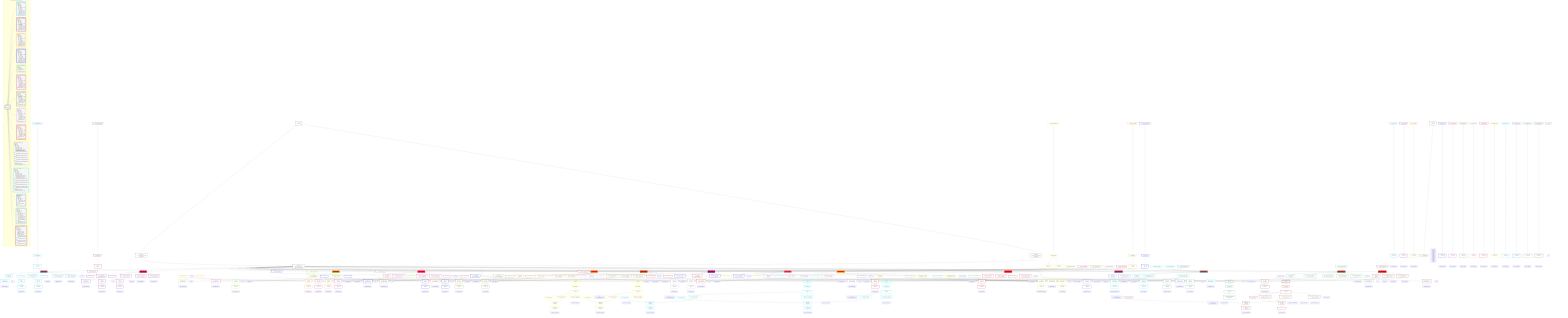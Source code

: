 graph TD
    classDef path fill:#eee,stroke:#000,color:#000
    classDef plan fill:#fff,stroke-width:3px,color:#000
    classDef itemplan fill:#fff,stroke-width:6px,color:#000
    classDef sideeffectplan fill:#f00,stroke-width:6px,color:#000
    classDef bucket fill:#f6f6f6,color:#000,stroke-width:6px,text-align:left


    %% define plans
    __Value0["__Value[0∈0]"]:::plan
    __Value3["__Value[3∈0]<br />ᐸcontextᐳ"]:::plan
    __Value5["__Value[5∈0]<br />ᐸrootValueᐳ"]:::plan
    __TrackedObject6["__TrackedObject[6∈0]"]:::plan
    __InputStaticLeaf9["__InputStaticLeaf[9∈1@1]"]:::plan
    Lambda10["Lambda[10∈1@1]"]:::plan
    Access11["Access[11∈1@1]<br />ᐸ10.1ᐳ"]:::plan
    Access13["Access[13∈0] {1,2,3,4,5,6,7,8,9,10,11,12,13,14}<br />ᐸ3.pgSettingsᐳ"]:::plan
    Access14["Access[14∈0] {1,2,3,4,5,6,7,8,9,10,11,12,13,14}<br />ᐸ3.withPgClientᐳ"]:::plan
    Object15["Object[15∈0] {1,2,3,4,5,6,7,8,9,10,11,12,13,14}<br />ᐸ{pgSettings,withPgClient}ᐳ"]:::plan
    PgDelete12[["PgDelete[12∈1@1]"]]:::sideeffectplan
    Object16["Object[16∈1@1]<br />ᐸ{result}ᐳ"]:::plan
    Access17["Access[17∈1@1]<br />ᐸ16.clientMutationIdᐳ"]:::plan
    Constant18["Constant[18∈1@1]"]:::plan
    PgClassExpression19["PgClassExpression[19∈1@1]<br />ᐸ__post__.”id”ᐳ"]:::plan
    List20["List[20∈1@1]<br />ᐸ18,19ᐳ"]:::plan
    Lambda21["Lambda[21∈1@1]<br />ᐸencodeᐳ"]:::plan
    Constant22["Constant[22∈1@1]"]:::plan
    List24["List[24∈1@1]<br />ᐸ22,19ᐳ"]:::plan
    Lambda25["Lambda[25∈1@1]<br />ᐸencodeᐳ"]:::plan
    PgClassExpression27["PgClassExpression[27∈1@1]<br />ᐸ__post__.”headline”ᐳ"]:::plan
    PgClassExpression28["PgClassExpression[28∈1@1]<br />ᐸ__post__.”author_id”ᐳ"]:::plan
    Constant29["Constant[29∈1@1]"]:::plan
    Lambda30["Lambda[30∈1@1]<br />ᐸencodeᐳ"]:::plan
    __InputStaticLeaf32["__InputStaticLeaf[32∈2@2]"]:::plan
    __InputStaticLeaf33["__InputStaticLeaf[33∈2@2]"]:::plan
    Lambda34["Lambda[34∈2@2]"]:::plan
    Access35["Access[35∈2@2]<br />ᐸ34.1ᐳ"]:::plan
    PgDelete36[["PgDelete[36∈2@2]"]]:::sideeffectplan
    Object40["Object[40∈2@2]<br />ᐸ{result,clientMutationId}ᐳ"]:::plan
    Access41["Access[41∈2@2]<br />ᐸ40.clientMutationIdᐳ"]:::plan
    Constant42["Constant[42∈2@2]"]:::plan
    PgClassExpression43["PgClassExpression[43∈2@2]<br />ᐸ__post__.”id”ᐳ"]:::plan
    List44["List[44∈2@2]<br />ᐸ42,43ᐳ"]:::plan
    Lambda45["Lambda[45∈2@2]<br />ᐸencodeᐳ"]:::plan
    Constant46["Constant[46∈2@2]"]:::plan
    List48["List[48∈2@2]<br />ᐸ46,43ᐳ"]:::plan
    Lambda49["Lambda[49∈2@2]<br />ᐸencodeᐳ"]:::plan
    PgClassExpression51["PgClassExpression[51∈2@2]<br />ᐸ__post__.”headline”ᐳ"]:::plan
    PgClassExpression52["PgClassExpression[52∈2@2]<br />ᐸ__post__.”author_id”ᐳ"]:::plan
    Constant53["Constant[53∈2@2]"]:::plan
    Lambda54["Lambda[54∈2@2]<br />ᐸencodeᐳ"]:::plan
    __InputStaticLeaf57["__InputStaticLeaf[57∈3@3]"]:::plan
    Lambda58["Lambda[58∈3@3]"]:::plan
    Access59["Access[59∈3@3]<br />ᐸ58.1ᐳ"]:::plan
    PgDelete60[["PgDelete[60∈3@3]"]]:::sideeffectplan
    Object64["Object[64∈3@3]<br />ᐸ{result}ᐳ"]:::plan
    Access65["Access[65∈3@3]<br />ᐸ64.clientMutationIdᐳ"]:::plan
    Constant66["Constant[66∈3@3]"]:::plan
    PgClassExpression67["PgClassExpression[67∈3@3]<br />ᐸ__post__.”id”ᐳ"]:::plan
    List68["List[68∈3@3]<br />ᐸ66,67ᐳ"]:::plan
    Lambda69["Lambda[69∈3@3]<br />ᐸencodeᐳ"]:::plan
    Constant70["Constant[70∈3@3]"]:::plan
    List72["List[72∈3@3]<br />ᐸ70,67ᐳ"]:::plan
    Lambda73["Lambda[73∈3@3]<br />ᐸencodeᐳ"]:::plan
    PgClassExpression75["PgClassExpression[75∈3@3]<br />ᐸ__post__.”headline”ᐳ"]:::plan
    PgClassExpression76["PgClassExpression[76∈3@3]<br />ᐸ__post__.”author_id”ᐳ"]:::plan
    Constant77["Constant[77∈3@3]"]:::plan
    Lambda78["Lambda[78∈3@3]<br />ᐸencodeᐳ"]:::plan
    __InputStaticLeaf80["__InputStaticLeaf[80∈4@4]"]:::plan
    __InputStaticLeaf81["__InputStaticLeaf[81∈4@4]"]:::plan
    Lambda82["Lambda[82∈4@4]"]:::plan
    Access83["Access[83∈4@4]<br />ᐸ82.1ᐳ"]:::plan
    PgDelete84[["PgDelete[84∈4@4]"]]:::sideeffectplan
    Object88["Object[88∈4@4]<br />ᐸ{result,clientMutationId}ᐳ"]:::plan
    Access89["Access[89∈4@4]<br />ᐸ88.clientMutationIdᐳ"]:::plan
    Constant90["Constant[90∈4@4]"]:::plan
    PgClassExpression91["PgClassExpression[91∈4@4]<br />ᐸ__post__.”id”ᐳ"]:::plan
    List92["List[92∈4@4]<br />ᐸ90,91ᐳ"]:::plan
    Lambda93["Lambda[93∈4@4]<br />ᐸencodeᐳ"]:::plan
    Constant94["Constant[94∈4@4]"]:::plan
    List96["List[96∈4@4]<br />ᐸ94,91ᐳ"]:::plan
    Lambda97["Lambda[97∈4@4]<br />ᐸencodeᐳ"]:::plan
    PgClassExpression99["PgClassExpression[99∈4@4]<br />ᐸ__post__.”headline”ᐳ"]:::plan
    PgClassExpression100["PgClassExpression[100∈4@4]<br />ᐸ__post__.”author_id”ᐳ"]:::plan
    Constant101["Constant[101∈4@4]"]:::plan
    Lambda102["Lambda[102∈4@4]<br />ᐸencodeᐳ"]:::plan
    __InputStaticLeaf104["__InputStaticLeaf[104∈5@5]"]:::plan
    __InputStaticLeaf105["__InputStaticLeaf[105∈5@5]"]:::plan
    PgDelete106[["PgDelete[106∈5@5]"]]:::sideeffectplan
    Object110["Object[110∈5@5]<br />ᐸ{result,clientMutationId}ᐳ"]:::plan
    Access111["Access[111∈5@5]<br />ᐸ110.clientMutationIdᐳ"]:::plan
    Constant112["Constant[112∈5@5]"]:::plan
    PgClassExpression113["PgClassExpression[113∈5@5]<br />ᐸ__types__.”id”ᐳ"]:::plan
    List114["List[114∈5@5]<br />ᐸ112,113ᐳ"]:::plan
    Lambda115["Lambda[115∈5@5]<br />ᐸencodeᐳ"]:::plan
    __InputStaticLeaf118["__InputStaticLeaf[118∈6@6]"]:::plan
    PgDelete119[["PgDelete[119∈6@6]"]]:::sideeffectplan
    Object123["Object[123∈6@6]<br />ᐸ{result}ᐳ"]:::plan
    Access124["Access[124∈6@6]<br />ᐸ123.clientMutationIdᐳ"]:::plan
    Constant125["Constant[125∈6@6]"]:::plan
    PgClassExpression126["PgClassExpression[126∈6@6]<br />ᐸ__post__.”id”ᐳ"]:::plan
    List127["List[127∈6@6]<br />ᐸ125,126ᐳ"]:::plan
    Lambda128["Lambda[128∈6@6]<br />ᐸencodeᐳ"]:::plan
    Constant129["Constant[129∈6@6]"]:::plan
    List131["List[131∈6@6]<br />ᐸ129,126ᐳ"]:::plan
    Lambda132["Lambda[132∈6@6]<br />ᐸencodeᐳ"]:::plan
    PgClassExpression134["PgClassExpression[134∈6@6]<br />ᐸ__post__.”headline”ᐳ"]:::plan
    PgClassExpression135["PgClassExpression[135∈6@6]<br />ᐸ__post__.”author_id”ᐳ"]:::plan
    Constant136["Constant[136∈6@6]"]:::plan
    Lambda137["Lambda[137∈6@6]<br />ᐸencodeᐳ"]:::plan
    __InputStaticLeaf139["__InputStaticLeaf[139∈7@7]"]:::plan
    __InputStaticLeaf140["__InputStaticLeaf[140∈7@7]"]:::plan
    PgDelete141[["PgDelete[141∈7@7]"]]:::sideeffectplan
    Object145["Object[145∈7@7]<br />ᐸ{result,clientMutationId}ᐳ"]:::plan
    Access146["Access[146∈7@7]<br />ᐸ145.clientMutationIdᐳ"]:::plan
    Constant147["Constant[147∈7@7]"]:::plan
    PgClassExpression148["PgClassExpression[148∈7@7]<br />ᐸ__post__.”id”ᐳ"]:::plan
    List149["List[149∈7@7]<br />ᐸ147,148ᐳ"]:::plan
    Lambda150["Lambda[150∈7@7]<br />ᐸencodeᐳ"]:::plan
    Constant151["Constant[151∈7@7]"]:::plan
    List153["List[153∈7@7]<br />ᐸ151,148ᐳ"]:::plan
    Lambda154["Lambda[154∈7@7]<br />ᐸencodeᐳ"]:::plan
    PgClassExpression156["PgClassExpression[156∈7@7]<br />ᐸ__post__.”headline”ᐳ"]:::plan
    PgClassExpression157["PgClassExpression[157∈7@7]<br />ᐸ__post__.”author_id”ᐳ"]:::plan
    Constant158["Constant[158∈7@7]"]:::plan
    Lambda159["Lambda[159∈7@7]<br />ᐸencodeᐳ"]:::plan
    __InputStaticLeaf162["__InputStaticLeaf[162∈8@8]"]:::plan
    PgDelete163[["PgDelete[163∈8@8]"]]:::sideeffectplan
    Object167["Object[167∈8@8]<br />ᐸ{result}ᐳ"]:::plan
    Access168["Access[168∈8@8]<br />ᐸ167.clientMutationIdᐳ"]:::plan
    Constant169["Constant[169∈8@8]"]:::plan
    PgClassExpression170["PgClassExpression[170∈8@8]<br />ᐸ__post__.”id”ᐳ"]:::plan
    List171["List[171∈8@8]<br />ᐸ169,170ᐳ"]:::plan
    Lambda172["Lambda[172∈8@8]<br />ᐸencodeᐳ"]:::plan
    Constant173["Constant[173∈8@8]"]:::plan
    List175["List[175∈8@8]<br />ᐸ173,170ᐳ"]:::plan
    Lambda176["Lambda[176∈8@8]<br />ᐸencodeᐳ"]:::plan
    PgClassExpression178["PgClassExpression[178∈8@8]<br />ᐸ__post__.”headline”ᐳ"]:::plan
    PgClassExpression179["PgClassExpression[179∈8@8]<br />ᐸ__post__.”author_id”ᐳ"]:::plan
    Constant180["Constant[180∈8@8]"]:::plan
    Lambda181["Lambda[181∈8@8]<br />ᐸencodeᐳ"]:::plan
    __InputStaticLeaf183["__InputStaticLeaf[183∈9@9]"]:::plan
    __InputStaticLeaf184["__InputStaticLeaf[184∈9@9]"]:::plan
    PgDelete185[["PgDelete[185∈9@9]"]]:::sideeffectplan
    Object189["Object[189∈9@9]<br />ᐸ{result,clientMutationId}ᐳ"]:::plan
    Access190["Access[190∈9@9]<br />ᐸ189.clientMutationIdᐳ"]:::plan
    Constant191["Constant[191∈9@9]"]:::plan
    PgClassExpression192["PgClassExpression[192∈9@9]<br />ᐸ__post__.”id”ᐳ"]:::plan
    List193["List[193∈9@9]<br />ᐸ191,192ᐳ"]:::plan
    Lambda194["Lambda[194∈9@9]<br />ᐸencodeᐳ"]:::plan
    Constant195["Constant[195∈9@9]"]:::plan
    List197["List[197∈9@9]<br />ᐸ195,192ᐳ"]:::plan
    Lambda198["Lambda[198∈9@9]<br />ᐸencodeᐳ"]:::plan
    PgClassExpression200["PgClassExpression[200∈9@9]<br />ᐸ__post__.”headline”ᐳ"]:::plan
    PgClassExpression201["PgClassExpression[201∈9@9]<br />ᐸ__post__.”author_id”ᐳ"]:::plan
    Constant202["Constant[202∈9@9]"]:::plan
    Lambda203["Lambda[203∈9@9]<br />ᐸencodeᐳ"]:::plan
    __InputStaticLeaf206["__InputStaticLeaf[206∈10@10]"]:::plan
    Lambda207["Lambda[207∈10@10]"]:::plan
    Access208["Access[208∈10@10]<br />ᐸ207.1ᐳ"]:::plan
    Access209["Access[209∈10@10]<br />ᐸ207.2ᐳ"]:::plan
    PgDelete210[["PgDelete[210∈10@10]"]]:::sideeffectplan
    Object214["Object[214∈10@10]<br />ᐸ{result}ᐳ"]:::plan
    Access215["Access[215∈10@10]<br />ᐸ214.clientMutationIdᐳ"]:::plan
    Constant216["Constant[216∈10@10]"]:::plan
    PgClassExpression217["PgClassExpression[217∈10@10]<br />ᐸ__compound...rson_id_1”ᐳ"]:::plan
    PgClassExpression218["PgClassExpression[218∈10@10]<br />ᐸ__compound...rson_id_2”ᐳ"]:::plan
    List219["List[219∈10@10]<br />ᐸ216,217,218ᐳ"]:::plan
    Lambda220["Lambda[220∈10@10]<br />ᐸencodeᐳ"]:::plan
    Constant221["Constant[221∈10@10]"]:::plan
    List224["List[224∈10@10]<br />ᐸ221,217,218ᐳ"]:::plan
    Lambda225["Lambda[225∈10@10]<br />ᐸencodeᐳ"]:::plan
    PgSelect229[["PgSelect[229∈10@10]<br />ᐸpersonᐳ"]]:::plan
    First233["First[233∈10@10]"]:::plan
    PgSelectSingle234["PgSelectSingle[234∈10@10]<br />ᐸpersonᐳ"]:::plan
    Constant235["Constant[235∈10@10]"]:::plan
    PgClassExpression236["PgClassExpression[236∈10@10]<br />ᐸ__person__.”id”ᐳ"]:::plan
    List237["List[237∈10@10]<br />ᐸ235,236ᐳ"]:::plan
    Lambda238["Lambda[238∈10@10]<br />ᐸencodeᐳ"]:::plan
    PgClassExpression239["PgClassExpression[239∈10@10]<br />ᐸ__person__...full_name”ᐳ"]:::plan
    PgSelect241[["PgSelect[241∈10@10]<br />ᐸpersonᐳ"]]:::plan
    First245["First[245∈10@10]"]:::plan
    PgSelectSingle246["PgSelectSingle[246∈10@10]<br />ᐸpersonᐳ"]:::plan
    Constant247["Constant[247∈10@10]"]:::plan
    PgClassExpression248["PgClassExpression[248∈10@10]<br />ᐸ__person__.”id”ᐳ"]:::plan
    List249["List[249∈10@10]<br />ᐸ247,248ᐳ"]:::plan
    Lambda250["Lambda[250∈10@10]<br />ᐸencodeᐳ"]:::plan
    PgClassExpression251["PgClassExpression[251∈10@10]<br />ᐸ__person__...full_name”ᐳ"]:::plan
    Constant252["Constant[252∈10@10]"]:::plan
    Lambda253["Lambda[253∈10@10]<br />ᐸencodeᐳ"]:::plan
    __InputStaticLeaf256["__InputStaticLeaf[256∈11@11]"]:::plan
    __InputStaticLeaf257["__InputStaticLeaf[257∈11@11]"]:::plan
    PgDelete258[["PgDelete[258∈11@11]"]]:::sideeffectplan
    Object262["Object[262∈11@11]<br />ᐸ{result}ᐳ"]:::plan
    Access263["Access[263∈11@11]<br />ᐸ262.clientMutationIdᐳ"]:::plan
    Constant264["Constant[264∈11@11]"]:::plan
    PgClassExpression265["PgClassExpression[265∈11@11]<br />ᐸ__compound...rson_id_1”ᐳ"]:::plan
    PgClassExpression266["PgClassExpression[266∈11@11]<br />ᐸ__compound...rson_id_2”ᐳ"]:::plan
    List267["List[267∈11@11]<br />ᐸ264,265,266ᐳ"]:::plan
    Lambda268["Lambda[268∈11@11]<br />ᐸencodeᐳ"]:::plan
    Constant269["Constant[269∈11@11]"]:::plan
    List272["List[272∈11@11]<br />ᐸ269,265,266ᐳ"]:::plan
    Lambda273["Lambda[273∈11@11]<br />ᐸencodeᐳ"]:::plan
    PgSelect277[["PgSelect[277∈11@11]<br />ᐸpersonᐳ"]]:::plan
    First281["First[281∈11@11]"]:::plan
    PgSelectSingle282["PgSelectSingle[282∈11@11]<br />ᐸpersonᐳ"]:::plan
    Constant283["Constant[283∈11@11]"]:::plan
    PgClassExpression284["PgClassExpression[284∈11@11]<br />ᐸ__person__.”id”ᐳ"]:::plan
    List285["List[285∈11@11]<br />ᐸ283,284ᐳ"]:::plan
    Lambda286["Lambda[286∈11@11]<br />ᐸencodeᐳ"]:::plan
    PgClassExpression287["PgClassExpression[287∈11@11]<br />ᐸ__person__...full_name”ᐳ"]:::plan
    PgSelect289[["PgSelect[289∈11@11]<br />ᐸpersonᐳ"]]:::plan
    First293["First[293∈11@11]"]:::plan
    PgSelectSingle294["PgSelectSingle[294∈11@11]<br />ᐸpersonᐳ"]:::plan
    Constant295["Constant[295∈11@11]"]:::plan
    PgClassExpression296["PgClassExpression[296∈11@11]<br />ᐸ__person__.”id”ᐳ"]:::plan
    List297["List[297∈11@11]<br />ᐸ295,296ᐳ"]:::plan
    Lambda298["Lambda[298∈11@11]<br />ᐸencodeᐳ"]:::plan
    PgClassExpression299["PgClassExpression[299∈11@11]<br />ᐸ__person__...full_name”ᐳ"]:::plan
    Constant300["Constant[300∈11@11]"]:::plan
    Lambda301["Lambda[301∈11@11]<br />ᐸencodeᐳ"]:::plan
    __InputStaticLeaf304["__InputStaticLeaf[304∈12@12]"]:::plan
    PgDelete305[["PgDelete[305∈12@12]"]]:::sideeffectplan
    Object309["Object[309∈12@12]<br />ᐸ{result}ᐳ"]:::plan
    Access310["Access[310∈12@12]<br />ᐸ309.clientMutationIdᐳ"]:::plan
    Constant311["Constant[311∈12@12]"]:::plan
    PgClassExpression312["PgClassExpression[312∈12@12]<br />ᐸ__person__.”id”ᐳ"]:::plan
    List313["List[313∈12@12]<br />ᐸ311,312ᐳ"]:::plan
    Lambda314["Lambda[314∈12@12]<br />ᐸencodeᐳ"]:::plan
    Constant315["Constant[315∈12@12]"]:::plan
    Lambda316["Lambda[316∈12@12]<br />ᐸencodeᐳ"]:::plan
    __InputStaticLeaf319["__InputStaticLeaf[319∈13@13]"]:::plan
    PgDelete320[["PgDelete[320∈13@13]"]]:::sideeffectplan
    Object324["Object[324∈13@13]<br />ᐸ{result}ᐳ"]:::plan
    Access325["Access[325∈13@13]<br />ᐸ324.clientMutationIdᐳ"]:::plan
    Constant326["Constant[326∈13@13]"]:::plan
    PgClassExpression327["PgClassExpression[327∈13@13]<br />ᐸ__person__.”id”ᐳ"]:::plan
    List328["List[328∈13@13]<br />ᐸ326,327ᐳ"]:::plan
    Lambda329["Lambda[329∈13@13]<br />ᐸencodeᐳ"]:::plan
    Constant330["Constant[330∈13@13]"]:::plan
    List332["List[332∈13@13]<br />ᐸ330,327ᐳ"]:::plan
    Lambda333["Lambda[333∈13@13]<br />ᐸencodeᐳ"]:::plan
    PgClassExpression335["PgClassExpression[335∈13@13]<br />ᐸ__person__...full_name”ᐳ"]:::plan
    PgClassExpression336["PgClassExpression[336∈13@13]<br />ᐸ__person__.”email”ᐳ"]:::plan
    __InputStaticLeaf337["__InputStaticLeaf[337∈13@13]"]:::plan
    PgClassExpression338["PgClassExpression[338∈13@13]<br />ᐸ__person__ᐳ"]:::plan
    PgSelect339[["PgSelect[339∈13@13]<br />ᐸpersonᐳ"]]:::plan
    First343["First[343∈13@13]"]:::plan
    PgSelectSingle344["PgSelectSingle[344∈13@13]<br />ᐸpersonᐳ"]:::plan
    PgClassExpression346["PgClassExpression[346∈13@13]<br />ᐸ”c”.”perso...lder! */<br />)ᐳ"]:::plan
    Constant347["Constant[347∈13@13]"]:::plan
    Lambda348["Lambda[348∈13@13]<br />ᐸencodeᐳ"]:::plan
    __InputStaticLeaf351["__InputStaticLeaf[351∈14@14]"]:::plan
    PgDelete352[["PgDelete[352∈14@14]"]]:::sideeffectplan
    Object356["Object[356∈14@14]<br />ᐸ{result}ᐳ"]:::plan
    Access357["Access[357∈14@14]<br />ᐸ356.clientMutationIdᐳ"]:::plan
    Constant358["Constant[358∈14@14]"]:::plan
    PgClassExpression359["PgClassExpression[359∈14@14]<br />ᐸ__person__.”id”ᐳ"]:::plan
    List360["List[360∈14@14]<br />ᐸ358,359ᐳ"]:::plan
    Lambda361["Lambda[361∈14@14]<br />ᐸencodeᐳ"]:::plan
    PgClassExpression365["PgClassExpression[365∈14@14]<br />ᐸ__person__ᐳ"]:::plan
    PgSelect366[["PgSelect[366∈14@14]<br />ᐸpersonᐳ"]]:::plan
    First371["First[371∈14@14]"]:::plan
    PgSelectSingle372["PgSelectSingle[372∈14@14]<br />ᐸpersonᐳ"]:::plan
    Edge373["Edge[373∈14@14]"]:::plan
    PgClassExpression375["PgClassExpression[375∈14@14]<br />ᐸ”c”.”perso..._person__)ᐳ"]:::plan
    PgClassExpression376["PgClassExpression[376∈14@14]<br />ᐸ__person__.”id”ᐳ"]:::plan
    List377["List[377∈14@14]<br />ᐸ375,376ᐳ"]:::plan
    PgCursor374["PgCursor[374∈14@14]"]:::plan
    Constant381["Constant[381∈14@14]"]:::plan
    List383["List[383∈14@14]<br />ᐸ381,376ᐳ"]:::plan
    Lambda384["Lambda[384∈14@14]<br />ᐸencodeᐳ"]:::plan
    PgClassExpression385["PgClassExpression[385∈14@14]<br />ᐸ__person__.”email”ᐳ"]:::plan
    Constant386["Constant[386∈14@14]"]:::plan
    Lambda387["Lambda[387∈14@14]<br />ᐸencodeᐳ"]:::plan

    %% plan dependencies
    __Value5 --> __TrackedObject6
    __InputStaticLeaf9 --> Lambda10
    Lambda10 --> Access11
    __Value3 --> Access13
    __Value3 --> Access14
    Access13 & Access14 --> Object15
    Object15 & Access11 --> PgDelete12
    PgDelete12 --> Object16
    Object16 --> Access17
    PgDelete12 --> PgClassExpression19
    Constant18 & PgClassExpression19 --> List20
    List20 --> Lambda21
    Constant22 & PgClassExpression19 --> List24
    List24 --> Lambda25
    PgDelete12 --> PgClassExpression27
    PgDelete12 --> PgClassExpression28
    Constant29 --> Lambda30
    __InputStaticLeaf33 --> Lambda34
    Lambda34 --> Access35
    Object15 & Access35 --> PgDelete36
    PgDelete36 & __InputStaticLeaf32 --> Object40
    Object40 --> Access41
    PgDelete36 --> PgClassExpression43
    Constant42 & PgClassExpression43 --> List44
    List44 --> Lambda45
    Constant46 & PgClassExpression43 --> List48
    List48 --> Lambda49
    PgDelete36 --> PgClassExpression51
    PgDelete36 --> PgClassExpression52
    Constant53 --> Lambda54
    __InputStaticLeaf57 --> Lambda58
    Lambda58 --> Access59
    Object15 & Access59 --> PgDelete60
    PgDelete60 --> Object64
    Object64 --> Access65
    PgDelete60 --> PgClassExpression67
    Constant66 & PgClassExpression67 --> List68
    List68 --> Lambda69
    Constant70 & PgClassExpression67 --> List72
    List72 --> Lambda73
    PgDelete60 --> PgClassExpression75
    PgDelete60 --> PgClassExpression76
    Constant77 --> Lambda78
    __InputStaticLeaf81 --> Lambda82
    Lambda82 --> Access83
    Object15 & Access83 --> PgDelete84
    PgDelete84 & __InputStaticLeaf80 --> Object88
    Object88 --> Access89
    PgDelete84 --> PgClassExpression91
    Constant90 & PgClassExpression91 --> List92
    List92 --> Lambda93
    Constant94 & PgClassExpression91 --> List96
    List96 --> Lambda97
    PgDelete84 --> PgClassExpression99
    PgDelete84 --> PgClassExpression100
    Constant101 --> Lambda102
    Object15 & __InputStaticLeaf105 --> PgDelete106
    PgDelete106 & __InputStaticLeaf104 --> Object110
    Object110 --> Access111
    PgDelete106 --> PgClassExpression113
    Constant112 & PgClassExpression113 --> List114
    List114 --> Lambda115
    Object15 & __InputStaticLeaf118 --> PgDelete119
    PgDelete119 --> Object123
    Object123 --> Access124
    PgDelete119 --> PgClassExpression126
    Constant125 & PgClassExpression126 --> List127
    List127 --> Lambda128
    Constant129 & PgClassExpression126 --> List131
    List131 --> Lambda132
    PgDelete119 --> PgClassExpression134
    PgDelete119 --> PgClassExpression135
    Constant136 --> Lambda137
    Object15 & __InputStaticLeaf140 --> PgDelete141
    PgDelete141 & __InputStaticLeaf139 --> Object145
    Object145 --> Access146
    PgDelete141 --> PgClassExpression148
    Constant147 & PgClassExpression148 --> List149
    List149 --> Lambda150
    Constant151 & PgClassExpression148 --> List153
    List153 --> Lambda154
    PgDelete141 --> PgClassExpression156
    PgDelete141 --> PgClassExpression157
    Constant158 --> Lambda159
    Object15 & __InputStaticLeaf162 --> PgDelete163
    PgDelete163 --> Object167
    Object167 --> Access168
    PgDelete163 --> PgClassExpression170
    Constant169 & PgClassExpression170 --> List171
    List171 --> Lambda172
    Constant173 & PgClassExpression170 --> List175
    List175 --> Lambda176
    PgDelete163 --> PgClassExpression178
    PgDelete163 --> PgClassExpression179
    Constant180 --> Lambda181
    Object15 & __InputStaticLeaf184 --> PgDelete185
    PgDelete185 & __InputStaticLeaf183 --> Object189
    Object189 --> Access190
    PgDelete185 --> PgClassExpression192
    Constant191 & PgClassExpression192 --> List193
    List193 --> Lambda194
    Constant195 & PgClassExpression192 --> List197
    List197 --> Lambda198
    PgDelete185 --> PgClassExpression200
    PgDelete185 --> PgClassExpression201
    Constant202 --> Lambda203
    __InputStaticLeaf206 --> Lambda207
    Lambda207 --> Access208
    Lambda207 --> Access209
    Object15 & Access208 & Access209 --> PgDelete210
    PgDelete210 --> Object214
    Object214 --> Access215
    PgDelete210 --> PgClassExpression217
    PgDelete210 --> PgClassExpression218
    Constant216 & PgClassExpression217 & PgClassExpression218 --> List219
    List219 --> Lambda220
    Constant221 & PgClassExpression217 & PgClassExpression218 --> List224
    List224 --> Lambda225
    Object15 & PgClassExpression217 --> PgSelect229
    PgSelect229 --> First233
    First233 --> PgSelectSingle234
    PgSelectSingle234 --> PgClassExpression236
    Constant235 & PgClassExpression236 --> List237
    List237 --> Lambda238
    PgSelectSingle234 --> PgClassExpression239
    Object15 & PgClassExpression218 --> PgSelect241
    PgSelect241 --> First245
    First245 --> PgSelectSingle246
    PgSelectSingle246 --> PgClassExpression248
    Constant247 & PgClassExpression248 --> List249
    List249 --> Lambda250
    PgSelectSingle246 --> PgClassExpression251
    Constant252 --> Lambda253
    Object15 & __InputStaticLeaf256 & __InputStaticLeaf257 --> PgDelete258
    PgDelete258 --> Object262
    Object262 --> Access263
    PgDelete258 --> PgClassExpression265
    PgDelete258 --> PgClassExpression266
    Constant264 & PgClassExpression265 & PgClassExpression266 --> List267
    List267 --> Lambda268
    Constant269 & PgClassExpression265 & PgClassExpression266 --> List272
    List272 --> Lambda273
    Object15 & PgClassExpression265 --> PgSelect277
    PgSelect277 --> First281
    First281 --> PgSelectSingle282
    PgSelectSingle282 --> PgClassExpression284
    Constant283 & PgClassExpression284 --> List285
    List285 --> Lambda286
    PgSelectSingle282 --> PgClassExpression287
    Object15 & PgClassExpression266 --> PgSelect289
    PgSelect289 --> First293
    First293 --> PgSelectSingle294
    PgSelectSingle294 --> PgClassExpression296
    Constant295 & PgClassExpression296 --> List297
    List297 --> Lambda298
    PgSelectSingle294 --> PgClassExpression299
    Constant300 --> Lambda301
    Object15 & __InputStaticLeaf304 --> PgDelete305
    PgDelete305 --> Object309
    Object309 --> Access310
    PgDelete305 --> PgClassExpression312
    Constant311 & PgClassExpression312 --> List313
    List313 --> Lambda314
    Constant315 --> Lambda316
    Object15 & __InputStaticLeaf319 --> PgDelete320
    PgDelete320 --> Object324
    Object324 --> Access325
    PgDelete320 --> PgClassExpression327
    Constant326 & PgClassExpression327 --> List328
    List328 --> Lambda329
    Constant330 & PgClassExpression327 --> List332
    List332 --> Lambda333
    PgDelete320 --> PgClassExpression335
    PgDelete320 --> PgClassExpression336
    PgDelete320 --> PgClassExpression338
    Object15 & PgClassExpression338 & __InputStaticLeaf337 --> PgSelect339
    PgSelect339 --> First343
    First343 --> PgSelectSingle344
    PgSelectSingle344 --> PgClassExpression346
    Constant347 --> Lambda348
    Object15 & __InputStaticLeaf351 --> PgDelete352
    PgDelete352 --> Object356
    Object356 --> Access357
    PgDelete352 --> PgClassExpression359
    Constant358 & PgClassExpression359 --> List360
    List360 --> Lambda361
    PgDelete352 --> PgClassExpression365
    Object15 & PgClassExpression365 --> PgSelect366
    PgSelect366 --> First371
    First371 --> PgSelectSingle372
    PgSelectSingle372 --> Edge373
    PgSelectSingle372 --> PgClassExpression375
    PgSelectSingle372 --> PgClassExpression376
    PgClassExpression375 & PgClassExpression376 --> List377
    List377 --> PgCursor374
    Constant381 & PgClassExpression376 --> List383
    List383 --> Lambda384
    PgSelectSingle372 --> PgClassExpression385
    Constant386 --> Lambda387

    %% plan-to-path relationships
    P0["~"]
    __Value0 -.-> P0
    P5["ᐳaᐳquery<br />ᐳbᐳquery<br />ᐳcᐳquery<br />ᐳdᐳquery<br />ᐳeᐳquery<br />ᐳfᐳquery<br />ᐳgᐳquery<br />ᐳhᐳquery<br />ᐳkᐳquery<br />ᐳlᐳquery<br />ᐳmᐳquery<br />ᐳiᐳquery<br />ᐳjᐳquery"]
    __Value5 -.-> P5
    P12["ᐳaᐳpost"]
    PgDelete12 -.-> P12
    P16["ᐳa"]
    Object16 -.-> P16
    P17["ᐳaᐳclientMutationId"]
    Access17 -.-> P17
    P19["ᐳaᐳpostᐳid"]
    PgClassExpression19 -.-> P19
    P21["ᐳaᐳdeletedPostId"]
    Lambda21 -.-> P21
    P25["ᐳaᐳpostᐳnodeId"]
    Lambda25 -.-> P25
    P27["ᐳaᐳpostᐳheadline"]
    PgClassExpression27 -.-> P27
    P28["ᐳaᐳpostᐳauthorId"]
    PgClassExpression28 -.-> P28
    P30["ᐳaᐳq…yᐳnodeId"]
    Lambda30 -.-> P30
    P36["ᐳbᐳpost"]
    PgDelete36 -.-> P36
    P40["ᐳb"]
    Object40 -.-> P40
    P41["ᐳbᐳclientMutationId"]
    Access41 -.-> P41
    P43["ᐳbᐳpostᐳid"]
    PgClassExpression43 -.-> P43
    P45["ᐳbᐳdeletedPostId"]
    Lambda45 -.-> P45
    P49["ᐳbᐳpostᐳnodeId"]
    Lambda49 -.-> P49
    P51["ᐳbᐳpostᐳheadline"]
    PgClassExpression51 -.-> P51
    P52["ᐳbᐳpostᐳauthorId"]
    PgClassExpression52 -.-> P52
    P54["ᐳbᐳq…yᐳnodeId"]
    Lambda54 -.-> P54
    P60["ᐳcᐳpost"]
    PgDelete60 -.-> P60
    P64["ᐳc"]
    Object64 -.-> P64
    P65["ᐳcᐳclientMutationId"]
    Access65 -.-> P65
    P67["ᐳcᐳpostᐳid"]
    PgClassExpression67 -.-> P67
    P69["ᐳcᐳdeletedPostId"]
    Lambda69 -.-> P69
    P73["ᐳcᐳpostᐳnodeId"]
    Lambda73 -.-> P73
    P75["ᐳcᐳpostᐳheadline"]
    PgClassExpression75 -.-> P75
    P76["ᐳcᐳpostᐳauthorId"]
    PgClassExpression76 -.-> P76
    P78["ᐳcᐳq…yᐳnodeId"]
    Lambda78 -.-> P78
    P84["ᐳdᐳpost"]
    PgDelete84 -.-> P84
    P88["ᐳd"]
    Object88 -.-> P88
    P89["ᐳdᐳclientMutationId"]
    Access89 -.-> P89
    P91["ᐳdᐳpostᐳid"]
    PgClassExpression91 -.-> P91
    P93["ᐳdᐳdeletedPostId"]
    Lambda93 -.-> P93
    P97["ᐳdᐳpostᐳnodeId"]
    Lambda97 -.-> P97
    P99["ᐳdᐳpostᐳheadline"]
    PgClassExpression99 -.-> P99
    P100["ᐳdᐳpostᐳauthorId"]
    PgClassExpression100 -.-> P100
    P102["ᐳdᐳq…yᐳnodeId"]
    Lambda102 -.-> P102
    P110["ᐳd2"]
    Object110 -.-> P110
    P111["ᐳd2ᐳclientMutationId"]
    Access111 -.-> P111
    P115["ᐳd2ᐳdeletedTypeId"]
    Lambda115 -.-> P115
    P119["ᐳeᐳpost"]
    PgDelete119 -.-> P119
    P123["ᐳe"]
    Object123 -.-> P123
    P124["ᐳeᐳclientMutationId"]
    Access124 -.-> P124
    P126["ᐳeᐳpostᐳid"]
    PgClassExpression126 -.-> P126
    P128["ᐳeᐳdeletedPostId"]
    Lambda128 -.-> P128
    P132["ᐳeᐳpostᐳnodeId"]
    Lambda132 -.-> P132
    P134["ᐳeᐳpostᐳheadline"]
    PgClassExpression134 -.-> P134
    P135["ᐳeᐳpostᐳauthorId"]
    PgClassExpression135 -.-> P135
    P137["ᐳeᐳq…yᐳnodeId"]
    Lambda137 -.-> P137
    P141["ᐳfᐳpost"]
    PgDelete141 -.-> P141
    P145["ᐳf"]
    Object145 -.-> P145
    P146["ᐳfᐳclientMutationId"]
    Access146 -.-> P146
    P148["ᐳfᐳpostᐳid"]
    PgClassExpression148 -.-> P148
    P150["ᐳfᐳdeletedPostId"]
    Lambda150 -.-> P150
    P154["ᐳfᐳpostᐳnodeId"]
    Lambda154 -.-> P154
    P156["ᐳfᐳpostᐳheadline"]
    PgClassExpression156 -.-> P156
    P157["ᐳfᐳpostᐳauthorId"]
    PgClassExpression157 -.-> P157
    P159["ᐳfᐳq…yᐳnodeId"]
    Lambda159 -.-> P159
    P163["ᐳgᐳpost"]
    PgDelete163 -.-> P163
    P167["ᐳg"]
    Object167 -.-> P167
    P168["ᐳgᐳclientMutationId"]
    Access168 -.-> P168
    P170["ᐳgᐳpostᐳid"]
    PgClassExpression170 -.-> P170
    P172["ᐳgᐳdeletedPostId"]
    Lambda172 -.-> P172
    P176["ᐳgᐳpostᐳnodeId"]
    Lambda176 -.-> P176
    P178["ᐳgᐳpostᐳheadline"]
    PgClassExpression178 -.-> P178
    P179["ᐳgᐳpostᐳauthorId"]
    PgClassExpression179 -.-> P179
    P181["ᐳgᐳq…yᐳnodeId"]
    Lambda181 -.-> P181
    P185["ᐳhᐳpost"]
    PgDelete185 -.-> P185
    P189["ᐳh"]
    Object189 -.-> P189
    P190["ᐳhᐳclientMutationId"]
    Access190 -.-> P190
    P192["ᐳhᐳpostᐳid"]
    PgClassExpression192 -.-> P192
    P194["ᐳhᐳdeletedPostId"]
    Lambda194 -.-> P194
    P198["ᐳhᐳpostᐳnodeId"]
    Lambda198 -.-> P198
    P200["ᐳhᐳpostᐳheadline"]
    PgClassExpression200 -.-> P200
    P201["ᐳhᐳpostᐳauthorId"]
    PgClassExpression201 -.-> P201
    P203["ᐳhᐳq…yᐳnodeId"]
    Lambda203 -.-> P203
    P210["ᐳiᐳcompoundKey"]
    PgDelete210 -.-> P210
    P214["ᐳi"]
    Object214 -.-> P214
    P215["ᐳiᐳclientMutationId"]
    Access215 -.-> P215
    P217["ᐳiᐳc…yᐳpersonId1"]
    PgClassExpression217 -.-> P217
    P218["ᐳiᐳc…yᐳpersonId2"]
    PgClassExpression218 -.-> P218
    P220["ᐳiᐳdeletedCompoundKeyId"]
    Lambda220 -.-> P220
    P225["ᐳiᐳc…yᐳnodeId"]
    Lambda225 -.-> P225
    P234["ᐳiᐳc…yᐳpersonByPersonId1"]
    PgSelectSingle234 -.-> P234
    P238["ᐳiᐳc…yᐳp…1ᐳnodeId"]
    Lambda238 -.-> P238
    P239["ᐳiᐳc…yᐳp…1ᐳname"]
    PgClassExpression239 -.-> P239
    P246["ᐳiᐳc…yᐳpersonByPersonId2"]
    PgSelectSingle246 -.-> P246
    P250["ᐳiᐳc…yᐳp…2ᐳnodeId"]
    Lambda250 -.-> P250
    P251["ᐳiᐳc…yᐳp…2ᐳname"]
    PgClassExpression251 -.-> P251
    P253["ᐳiᐳq…yᐳnodeId"]
    Lambda253 -.-> P253
    P258["ᐳjᐳcompoundKey"]
    PgDelete258 -.-> P258
    P262["ᐳj"]
    Object262 -.-> P262
    P263["ᐳjᐳclientMutationId"]
    Access263 -.-> P263
    P265["ᐳjᐳc…yᐳpersonId1"]
    PgClassExpression265 -.-> P265
    P266["ᐳjᐳc…yᐳpersonId2"]
    PgClassExpression266 -.-> P266
    P268["ᐳjᐳdeletedCompoundKeyId"]
    Lambda268 -.-> P268
    P273["ᐳjᐳc…yᐳnodeId"]
    Lambda273 -.-> P273
    P282["ᐳjᐳc…yᐳpersonByPersonId1"]
    PgSelectSingle282 -.-> P282
    P286["ᐳjᐳc…yᐳp…1ᐳnodeId"]
    Lambda286 -.-> P286
    P287["ᐳjᐳc…yᐳp…1ᐳname"]
    PgClassExpression287 -.-> P287
    P294["ᐳjᐳc…yᐳpersonByPersonId2"]
    PgSelectSingle294 -.-> P294
    P298["ᐳjᐳc…yᐳp…2ᐳnodeId"]
    Lambda298 -.-> P298
    P299["ᐳjᐳc…yᐳp…2ᐳname"]
    PgClassExpression299 -.-> P299
    P301["ᐳjᐳq…yᐳnodeId"]
    Lambda301 -.-> P301
    P309["ᐳk"]
    Object309 -.-> P309
    P310["ᐳkᐳclientMutationId"]
    Access310 -.-> P310
    P314["ᐳkᐳdeletedPersonId"]
    Lambda314 -.-> P314
    P316["ᐳkᐳq…yᐳnodeId"]
    Lambda316 -.-> P316
    P320["ᐳlᐳperson"]
    PgDelete320 -.-> P320
    P324["ᐳl"]
    Object324 -.-> P324
    P325["ᐳlᐳclientMutationId"]
    Access325 -.-> P325
    P327["ᐳlᐳp…nᐳid"]
    PgClassExpression327 -.-> P327
    P329["ᐳlᐳdeletedPersonId"]
    Lambda329 -.-> P329
    P333["ᐳlᐳp…nᐳnodeId"]
    Lambda333 -.-> P333
    P335["ᐳlᐳp…nᐳname"]
    PgClassExpression335 -.-> P335
    P336["ᐳlᐳp…nᐳemail"]
    PgClassExpression336 -.-> P336
    P346["ᐳlᐳp…nᐳissue27UserExists"]
    PgClassExpression346 -.-> P346
    P348["ᐳlᐳq…yᐳnodeId"]
    Lambda348 -.-> P348
    P356["ᐳm"]
    Object356 -.-> P356
    P357["ᐳmᐳclientMutationId"]
    Access357 -.-> P357
    P361["ᐳmᐳdeletedPersonId"]
    Lambda361 -.-> P361
    P372["ᐳmᐳp…eᐳnode"]
    PgSelectSingle372 -.-> P372
    P373["ᐳmᐳpersonEdge"]
    Edge373 -.-> P373
    P374["ᐳmᐳp…eᐳcursor"]
    PgCursor374 -.-> P374
    P375["ᐳmᐳp…eᐳnodeᐳfirstName"]
    PgClassExpression375 -.-> P375
    P376["ᐳmᐳp…eᐳnodeᐳid"]
    PgClassExpression376 -.-> P376
    P384["ᐳmᐳp…eᐳnodeᐳnodeId"]
    Lambda384 -.-> P384
    P385["ᐳmᐳp…eᐳnodeᐳemail"]
    PgClassExpression385 -.-> P385
    P387["ᐳmᐳq…yᐳnodeId"]
    Lambda387 -.-> P387

    subgraph "Buckets for mutations/v4/mutation-delete"
    Bucket0("Bucket 0 (root)<br />~<br />⠀ROOT ᐸ-O- 0"):::bucket
    classDef bucket0 stroke:#696969
    class Bucket0,__Value0,__Value3,__Value5,__TrackedObject6,Access13,Access14,Object15 bucket0
    Bucket1("Bucket 1 (group1[mutation])<br />Deps: 15, 5<br />~ᐳMutation.a<br />⠀ROOT ᐸ-O- 16<br />⠀⠀query ᐸ-O- 5<br />⠀⠀⠀query.nodeId ᐸ-L- 30<br />⠀⠀post ᐸ-O- 12<br />⠀⠀⠀post.id ᐸ-L- 19<br />⠀⠀⠀post.nodeId ᐸ-L- 25<br />⠀⠀⠀post.headline ᐸ-L- 27<br />⠀⠀⠀post.authorId ᐸ-L- 28<br />⠀⠀clientMutationId ᐸ-L- 17<br />⠀⠀deletedPostId ᐸ-L- 21"):::bucket
    classDef bucket1 stroke:#00bfff
    class Bucket1,__InputStaticLeaf9,Lambda10,Access11,PgDelete12,Object16,Access17,Constant18,PgClassExpression19,List20,Lambda21,Constant22,List24,Lambda25,PgClassExpression27,PgClassExpression28,Constant29,Lambda30 bucket1
    Bucket2("Bucket 2 (group2[mutation])<br />Deps: 15, 5<br />~ᐳMutation.b<br />⠀ROOT ᐸ-O- 40<br />⠀⠀query ᐸ-O- 5<br />⠀⠀⠀query.nodeId ᐸ-L- 54<br />⠀⠀post ᐸ-O- 36<br />⠀⠀⠀post.id ᐸ-L- 43<br />⠀⠀⠀post.nodeId ᐸ-L- 49<br />⠀⠀⠀post.headline ᐸ-L- 51<br />⠀⠀⠀post.authorId ᐸ-L- 52<br />⠀⠀clientMutationId ᐸ-L- 41<br />⠀⠀deletedPostId ᐸ-L- 45"):::bucket
    classDef bucket2 stroke:#7f007f
    class Bucket2,__InputStaticLeaf32,__InputStaticLeaf33,Lambda34,Access35,PgDelete36,Object40,Access41,Constant42,PgClassExpression43,List44,Lambda45,Constant46,List48,Lambda49,PgClassExpression51,PgClassExpression52,Constant53,Lambda54 bucket2
    Bucket3("Bucket 3 (group3[mutation])<br />Deps: 15, 5<br />~ᐳMutation.c<br />⠀ROOT ᐸ-O- 64<br />⠀⠀query ᐸ-O- 5<br />⠀⠀⠀query.nodeId ᐸ-L- 78<br />⠀⠀post ᐸ-O- 60<br />⠀⠀⠀post.id ᐸ-L- 67<br />⠀⠀⠀post.nodeId ᐸ-L- 73<br />⠀⠀⠀post.headline ᐸ-L- 75<br />⠀⠀⠀post.authorId ᐸ-L- 76<br />⠀⠀clientMutationId ᐸ-L- 65<br />⠀⠀deletedPostId ᐸ-L- 69"):::bucket
    classDef bucket3 stroke:#ffa500
    class Bucket3,__InputStaticLeaf57,Lambda58,Access59,PgDelete60,Object64,Access65,Constant66,PgClassExpression67,List68,Lambda69,Constant70,List72,Lambda73,PgClassExpression75,PgClassExpression76,Constant77,Lambda78 bucket3
    Bucket4("Bucket 4 (group4[mutation])<br />Deps: 15, 5<br />~ᐳMutation.d<br />⠀ROOT ᐸ-O- 88<br />⠀⠀query ᐸ-O- 5<br />⠀⠀⠀query.nodeId ᐸ-L- 102<br />⠀⠀post ᐸ-O- 84<br />⠀⠀⠀post.id ᐸ-L- 91<br />⠀⠀⠀post.nodeId ᐸ-L- 97<br />⠀⠀⠀post.headline ᐸ-L- 99<br />⠀⠀⠀post.authorId ᐸ-L- 100<br />⠀⠀clientMutationId ᐸ-L- 89<br />⠀⠀deletedPostId ᐸ-L- 93"):::bucket
    classDef bucket4 stroke:#0000ff
    class Bucket4,__InputStaticLeaf80,__InputStaticLeaf81,Lambda82,Access83,PgDelete84,Object88,Access89,Constant90,PgClassExpression91,List92,Lambda93,Constant94,List96,Lambda97,PgClassExpression99,PgClassExpression100,Constant101,Lambda102 bucket4
    Bucket5("Bucket 5 (group5[mutation])<br />Deps: 15<br />~ᐳMutation.d2<br />⠀ROOT ᐸ-O- 110<br />⠀⠀clientMutationId ᐸ-L- 111<br />⠀⠀deletedTypeId ᐸ-L- 115"):::bucket
    classDef bucket5 stroke:#7fff00
    class Bucket5,__InputStaticLeaf104,__InputStaticLeaf105,PgDelete106,Object110,Access111,Constant112,PgClassExpression113,List114,Lambda115 bucket5
    Bucket6("Bucket 6 (group6[mutation])<br />Deps: 15, 5<br />~ᐳMutation.e<br />⠀ROOT ᐸ-O- 123<br />⠀⠀query ᐸ-O- 5<br />⠀⠀⠀query.nodeId ᐸ-L- 137<br />⠀⠀post ᐸ-O- 119<br />⠀⠀⠀post.id ᐸ-L- 126<br />⠀⠀⠀post.nodeId ᐸ-L- 132<br />⠀⠀⠀post.headline ᐸ-L- 134<br />⠀⠀⠀post.authorId ᐸ-L- 135<br />⠀⠀clientMutationId ᐸ-L- 124<br />⠀⠀deletedPostId ᐸ-L- 128"):::bucket
    classDef bucket6 stroke:#ff1493
    class Bucket6,__InputStaticLeaf118,PgDelete119,Object123,Access124,Constant125,PgClassExpression126,List127,Lambda128,Constant129,List131,Lambda132,PgClassExpression134,PgClassExpression135,Constant136,Lambda137 bucket6
    Bucket7("Bucket 7 (group7[mutation])<br />Deps: 15, 5<br />~ᐳMutation.f<br />⠀ROOT ᐸ-O- 145<br />⠀⠀query ᐸ-O- 5<br />⠀⠀⠀query.nodeId ᐸ-L- 159<br />⠀⠀post ᐸ-O- 141<br />⠀⠀⠀post.id ᐸ-L- 148<br />⠀⠀⠀post.nodeId ᐸ-L- 154<br />⠀⠀⠀post.headline ᐸ-L- 156<br />⠀⠀⠀post.authorId ᐸ-L- 157<br />⠀⠀clientMutationId ᐸ-L- 146<br />⠀⠀deletedPostId ᐸ-L- 150"):::bucket
    classDef bucket7 stroke:#808000
    class Bucket7,__InputStaticLeaf139,__InputStaticLeaf140,PgDelete141,Object145,Access146,Constant147,PgClassExpression148,List149,Lambda150,Constant151,List153,Lambda154,PgClassExpression156,PgClassExpression157,Constant158,Lambda159 bucket7
    Bucket8("Bucket 8 (group8[mutation])<br />Deps: 15, 5<br />~ᐳMutation.g<br />⠀ROOT ᐸ-O- 167<br />⠀⠀query ᐸ-O- 5<br />⠀⠀⠀query.nodeId ᐸ-L- 181<br />⠀⠀post ᐸ-O- 163<br />⠀⠀⠀post.id ᐸ-L- 170<br />⠀⠀⠀post.nodeId ᐸ-L- 176<br />⠀⠀⠀post.headline ᐸ-L- 178<br />⠀⠀⠀post.authorId ᐸ-L- 179<br />⠀⠀clientMutationId ᐸ-L- 168<br />⠀⠀deletedPostId ᐸ-L- 172"):::bucket
    classDef bucket8 stroke:#dda0dd
    class Bucket8,__InputStaticLeaf162,PgDelete163,Object167,Access168,Constant169,PgClassExpression170,List171,Lambda172,Constant173,List175,Lambda176,PgClassExpression178,PgClassExpression179,Constant180,Lambda181 bucket8
    Bucket9("Bucket 9 (group9[mutation])<br />Deps: 15, 5<br />~ᐳMutation.h<br />⠀ROOT ᐸ-O- 189<br />⠀⠀query ᐸ-O- 5<br />⠀⠀⠀query.nodeId ᐸ-L- 203<br />⠀⠀post ᐸ-O- 185<br />⠀⠀⠀post.id ᐸ-L- 192<br />⠀⠀⠀post.nodeId ᐸ-L- 198<br />⠀⠀⠀post.headline ᐸ-L- 200<br />⠀⠀⠀post.authorId ᐸ-L- 201<br />⠀⠀clientMutationId ᐸ-L- 190<br />⠀⠀deletedPostId ᐸ-L- 194"):::bucket
    classDef bucket9 stroke:#ff0000
    class Bucket9,__InputStaticLeaf183,__InputStaticLeaf184,PgDelete185,Object189,Access190,Constant191,PgClassExpression192,List193,Lambda194,Constant195,List197,Lambda198,PgClassExpression200,PgClassExpression201,Constant202,Lambda203 bucket9
    Bucket10("Bucket 10 (group10[mutation])<br />Deps: 15, 5<br />~ᐳMutation.i<br />⠀ROOT ᐸ-O- 214<br />⠀⠀query ᐸ-O- 5<br />⠀⠀⠀query.nodeId ᐸ-L- 253<br />⠀⠀compoundKey ᐸ-O- 210<br />⠀⠀⠀compoundKey.personId1 ᐸ-L- 217<br />⠀⠀⠀compoundKey.personId2 ᐸ-L- 218<br />⠀⠀⠀compoundKey.nodeId ᐸ-L- 225<br />⠀⠀⠀compoundKey.personByPersonId1 ᐸ-O- 234<br />⠀⠀⠀⠀compoundKey.personByPersonId1.nodeId ᐸ-L- 238<br />⠀⠀⠀⠀compoundKey.personByPersonId1.name ᐸ-L- 239<br />⠀⠀⠀compoundKey.personByPersonId2 ᐸ-O- 246<br />⠀⠀⠀⠀compoundKey.personByPersonId2.nodeId ᐸ-L- 250<br />⠀⠀⠀⠀compoundKey.personByPersonId2.name ᐸ-L- 251<br />⠀⠀clientMutationId ᐸ-L- 215<br />⠀⠀deletedCompoundKeyId ᐸ-L- 220"):::bucket
    classDef bucket10 stroke:#ffff00
    class Bucket10,__InputStaticLeaf206,Lambda207,Access208,Access209,PgDelete210,Object214,Access215,Constant216,PgClassExpression217,PgClassExpression218,List219,Lambda220,Constant221,List224,Lambda225,PgSelect229,First233,PgSelectSingle234,Constant235,PgClassExpression236,List237,Lambda238,PgClassExpression239,PgSelect241,First245,PgSelectSingle246,Constant247,PgClassExpression248,List249,Lambda250,PgClassExpression251,Constant252,Lambda253 bucket10
    Bucket11("Bucket 11 (group11[mutation])<br />Deps: 15, 5<br />~ᐳMutation.j<br />⠀ROOT ᐸ-O- 262<br />⠀⠀query ᐸ-O- 5<br />⠀⠀⠀query.nodeId ᐸ-L- 301<br />⠀⠀compoundKey ᐸ-O- 258<br />⠀⠀⠀compoundKey.personId1 ᐸ-L- 265<br />⠀⠀⠀compoundKey.personId2 ᐸ-L- 266<br />⠀⠀⠀compoundKey.nodeId ᐸ-L- 273<br />⠀⠀⠀compoundKey.personByPersonId1 ᐸ-O- 282<br />⠀⠀⠀⠀compoundKey.personByPersonId1.nodeId ᐸ-L- 286<br />⠀⠀⠀⠀compoundKey.personByPersonId1.name ᐸ-L- 287<br />⠀⠀⠀compoundKey.personByPersonId2 ᐸ-O- 294<br />⠀⠀⠀⠀compoundKey.personByPersonId2.nodeId ᐸ-L- 298<br />⠀⠀⠀⠀compoundKey.personByPersonId2.name ᐸ-L- 299<br />⠀⠀clientMutationId ᐸ-L- 263<br />⠀⠀deletedCompoundKeyId ᐸ-L- 268"):::bucket
    classDef bucket11 stroke:#00ffff
    class Bucket11,__InputStaticLeaf256,__InputStaticLeaf257,PgDelete258,Object262,Access263,Constant264,PgClassExpression265,PgClassExpression266,List267,Lambda268,Constant269,List272,Lambda273,PgSelect277,First281,PgSelectSingle282,Constant283,PgClassExpression284,List285,Lambda286,PgClassExpression287,PgSelect289,First293,PgSelectSingle294,Constant295,PgClassExpression296,List297,Lambda298,PgClassExpression299,Constant300,Lambda301 bucket11
    Bucket12("Bucket 12 (group12[mutation])<br />Deps: 15, 5<br />~ᐳMutation.k<br />⠀ROOT ᐸ-O- 309<br />⠀⠀query ᐸ-O- 5<br />⠀⠀⠀query.nodeId ᐸ-L- 316<br />⠀⠀clientMutationId ᐸ-L- 310<br />⠀⠀deletedPersonId ᐸ-L- 314"):::bucket
    classDef bucket12 stroke:#4169e1
    class Bucket12,__InputStaticLeaf304,PgDelete305,Object309,Access310,Constant311,PgClassExpression312,List313,Lambda314,Constant315,Lambda316 bucket12
    Bucket13("Bucket 13 (group13[mutation])<br />Deps: 15, 5<br />~ᐳMutation.l<br />⠀ROOT ᐸ-O- 324<br />⠀⠀query ᐸ-O- 5<br />⠀⠀⠀query.nodeId ᐸ-L- 348<br />⠀⠀person ᐸ-O- 320<br />⠀⠀⠀person.id ᐸ-L- 327<br />⠀⠀⠀person.nodeId ᐸ-L- 333<br />⠀⠀⠀person.name ᐸ-L- 335<br />⠀⠀⠀person.email ᐸ-L- 336<br />⠀⠀⠀person.issue27UserExists ᐸ-L- 346<br />⠀⠀clientMutationId ᐸ-L- 325<br />⠀⠀deletedPersonId ᐸ-L- 329"):::bucket
    classDef bucket13 stroke:#3cb371
    class Bucket13,__InputStaticLeaf319,PgDelete320,Object324,Access325,Constant326,PgClassExpression327,List328,Lambda329,Constant330,List332,Lambda333,PgClassExpression335,PgClassExpression336,__InputStaticLeaf337,PgClassExpression338,PgSelect339,First343,PgSelectSingle344,PgClassExpression346,Constant347,Lambda348 bucket13
    Bucket14("Bucket 14 (group14[mutation])<br />Deps: 15, 5<br />~ᐳMutation.m<br />⠀ROOT ᐸ-O- 356<br />⠀⠀query ᐸ-O- 5<br />⠀⠀⠀query.nodeId ᐸ-L- 387<br />⠀⠀clientMutationId ᐸ-L- 357<br />⠀⠀deletedPersonId ᐸ-L- 361<br />⠀⠀personEdge ᐸ-O- 373<br />⠀⠀⠀personEdge.node ᐸ-O- 372<br />⠀⠀⠀⠀personEdge.node.firstName ᐸ-L- 375<br />⠀⠀⠀⠀personEdge.node.id ᐸ-L- 376<br />⠀⠀⠀⠀personEdge.node.nodeId ᐸ-L- 384<br />⠀⠀⠀⠀personEdge.node.email ᐸ-L- 385<br />⠀⠀⠀personEdge.cursor ᐸ-L- 374"):::bucket
    classDef bucket14 stroke:#a52a2a
    class Bucket14,__InputStaticLeaf351,PgDelete352,Object356,Access357,Constant358,PgClassExpression359,List360,Lambda361,PgClassExpression365,PgSelect366,First371,PgSelectSingle372,Edge373,PgCursor374,PgClassExpression375,PgClassExpression376,List377,Constant381,List383,Lambda384,PgClassExpression385,Constant386,Lambda387 bucket14
    Bucket0 --> Bucket1 & Bucket2 & Bucket3 & Bucket4 & Bucket5 & Bucket6 & Bucket7 & Bucket8 & Bucket9 & Bucket10 & Bucket11 & Bucket12 & Bucket13 & Bucket14
    end